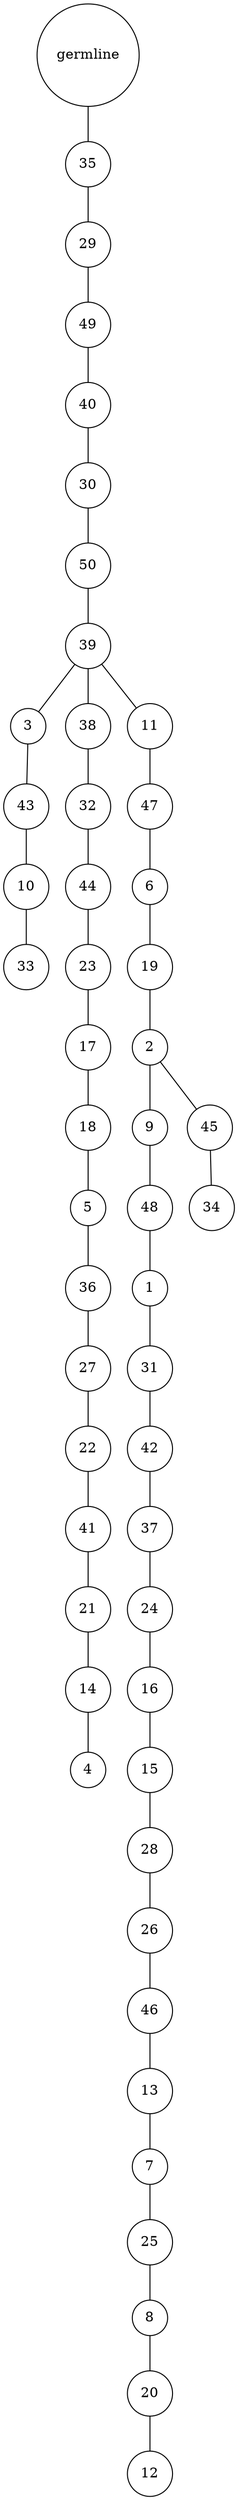 graph {
	rankdir=UD;
	splines=line;
	node [shape=circle]
	"0x7f7a1b267c10" [label="germline"];
	"0x7f7a1b267c40" [label="35"];
	"0x7f7a1b267c10" -- "0x7f7a1b267c40" ;
	"0x7f7a1b267c70" [label="29"];
	"0x7f7a1b267c40" -- "0x7f7a1b267c70" ;
	"0x7f7a1b267ca0" [label="49"];
	"0x7f7a1b267c70" -- "0x7f7a1b267ca0" ;
	"0x7f7a1b267cd0" [label="40"];
	"0x7f7a1b267ca0" -- "0x7f7a1b267cd0" ;
	"0x7f7a1b267d00" [label="30"];
	"0x7f7a1b267cd0" -- "0x7f7a1b267d00" ;
	"0x7f7a1b267d30" [label="50"];
	"0x7f7a1b267d00" -- "0x7f7a1b267d30" ;
	"0x7f7a1b267d60" [label="39"];
	"0x7f7a1b267d30" -- "0x7f7a1b267d60" ;
	"0x7f7a1b267d90" [label="3"];
	"0x7f7a1b267d60" -- "0x7f7a1b267d90" ;
	"0x7f7a1b267dc0" [label="43"];
	"0x7f7a1b267d90" -- "0x7f7a1b267dc0" ;
	"0x7f7a1b267df0" [label="10"];
	"0x7f7a1b267dc0" -- "0x7f7a1b267df0" ;
	"0x7f7a1b267e20" [label="33"];
	"0x7f7a1b267df0" -- "0x7f7a1b267e20" ;
	"0x7f7a1b267e50" [label="38"];
	"0x7f7a1b267d60" -- "0x7f7a1b267e50" ;
	"0x7f7a1b267e80" [label="32"];
	"0x7f7a1b267e50" -- "0x7f7a1b267e80" ;
	"0x7f7a1b267eb0" [label="44"];
	"0x7f7a1b267e80" -- "0x7f7a1b267eb0" ;
	"0x7f7a1b267ee0" [label="23"];
	"0x7f7a1b267eb0" -- "0x7f7a1b267ee0" ;
	"0x7f7a1b267f10" [label="17"];
	"0x7f7a1b267ee0" -- "0x7f7a1b267f10" ;
	"0x7f7a1b267f40" [label="18"];
	"0x7f7a1b267f10" -- "0x7f7a1b267f40" ;
	"0x7f7a1b267f70" [label="5"];
	"0x7f7a1b267f40" -- "0x7f7a1b267f70" ;
	"0x7f7a1b267fa0" [label="36"];
	"0x7f7a1b267f70" -- "0x7f7a1b267fa0" ;
	"0x7f7a1b267fd0" [label="27"];
	"0x7f7a1b267fa0" -- "0x7f7a1b267fd0" ;
	"0x7f7a1b276040" [label="22"];
	"0x7f7a1b267fd0" -- "0x7f7a1b276040" ;
	"0x7f7a1b276070" [label="41"];
	"0x7f7a1b276040" -- "0x7f7a1b276070" ;
	"0x7f7a1b2760a0" [label="21"];
	"0x7f7a1b276070" -- "0x7f7a1b2760a0" ;
	"0x7f7a1b2760d0" [label="14"];
	"0x7f7a1b2760a0" -- "0x7f7a1b2760d0" ;
	"0x7f7a1b276100" [label="4"];
	"0x7f7a1b2760d0" -- "0x7f7a1b276100" ;
	"0x7f7a1b276130" [label="11"];
	"0x7f7a1b267d60" -- "0x7f7a1b276130" ;
	"0x7f7a1b276160" [label="47"];
	"0x7f7a1b276130" -- "0x7f7a1b276160" ;
	"0x7f7a1b276190" [label="6"];
	"0x7f7a1b276160" -- "0x7f7a1b276190" ;
	"0x7f7a1b2761c0" [label="19"];
	"0x7f7a1b276190" -- "0x7f7a1b2761c0" ;
	"0x7f7a1b2761f0" [label="2"];
	"0x7f7a1b2761c0" -- "0x7f7a1b2761f0" ;
	"0x7f7a1b276220" [label="9"];
	"0x7f7a1b2761f0" -- "0x7f7a1b276220" ;
	"0x7f7a1b276250" [label="48"];
	"0x7f7a1b276220" -- "0x7f7a1b276250" ;
	"0x7f7a1b276280" [label="1"];
	"0x7f7a1b276250" -- "0x7f7a1b276280" ;
	"0x7f7a1b2762b0" [label="31"];
	"0x7f7a1b276280" -- "0x7f7a1b2762b0" ;
	"0x7f7a1b2762e0" [label="42"];
	"0x7f7a1b2762b0" -- "0x7f7a1b2762e0" ;
	"0x7f7a1b276310" [label="37"];
	"0x7f7a1b2762e0" -- "0x7f7a1b276310" ;
	"0x7f7a1b276340" [label="24"];
	"0x7f7a1b276310" -- "0x7f7a1b276340" ;
	"0x7f7a1b276370" [label="16"];
	"0x7f7a1b276340" -- "0x7f7a1b276370" ;
	"0x7f7a1b2763a0" [label="15"];
	"0x7f7a1b276370" -- "0x7f7a1b2763a0" ;
	"0x7f7a1b2763d0" [label="28"];
	"0x7f7a1b2763a0" -- "0x7f7a1b2763d0" ;
	"0x7f7a1b276400" [label="26"];
	"0x7f7a1b2763d0" -- "0x7f7a1b276400" ;
	"0x7f7a1b276430" [label="46"];
	"0x7f7a1b276400" -- "0x7f7a1b276430" ;
	"0x7f7a1b276460" [label="13"];
	"0x7f7a1b276430" -- "0x7f7a1b276460" ;
	"0x7f7a1b276490" [label="7"];
	"0x7f7a1b276460" -- "0x7f7a1b276490" ;
	"0x7f7a1b2764c0" [label="25"];
	"0x7f7a1b276490" -- "0x7f7a1b2764c0" ;
	"0x7f7a1b2764f0" [label="8"];
	"0x7f7a1b2764c0" -- "0x7f7a1b2764f0" ;
	"0x7f7a1b276520" [label="20"];
	"0x7f7a1b2764f0" -- "0x7f7a1b276520" ;
	"0x7f7a1b276550" [label="12"];
	"0x7f7a1b276520" -- "0x7f7a1b276550" ;
	"0x7f7a1b276580" [label="45"];
	"0x7f7a1b2761f0" -- "0x7f7a1b276580" ;
	"0x7f7a1b2765b0" [label="34"];
	"0x7f7a1b276580" -- "0x7f7a1b2765b0" ;
}
